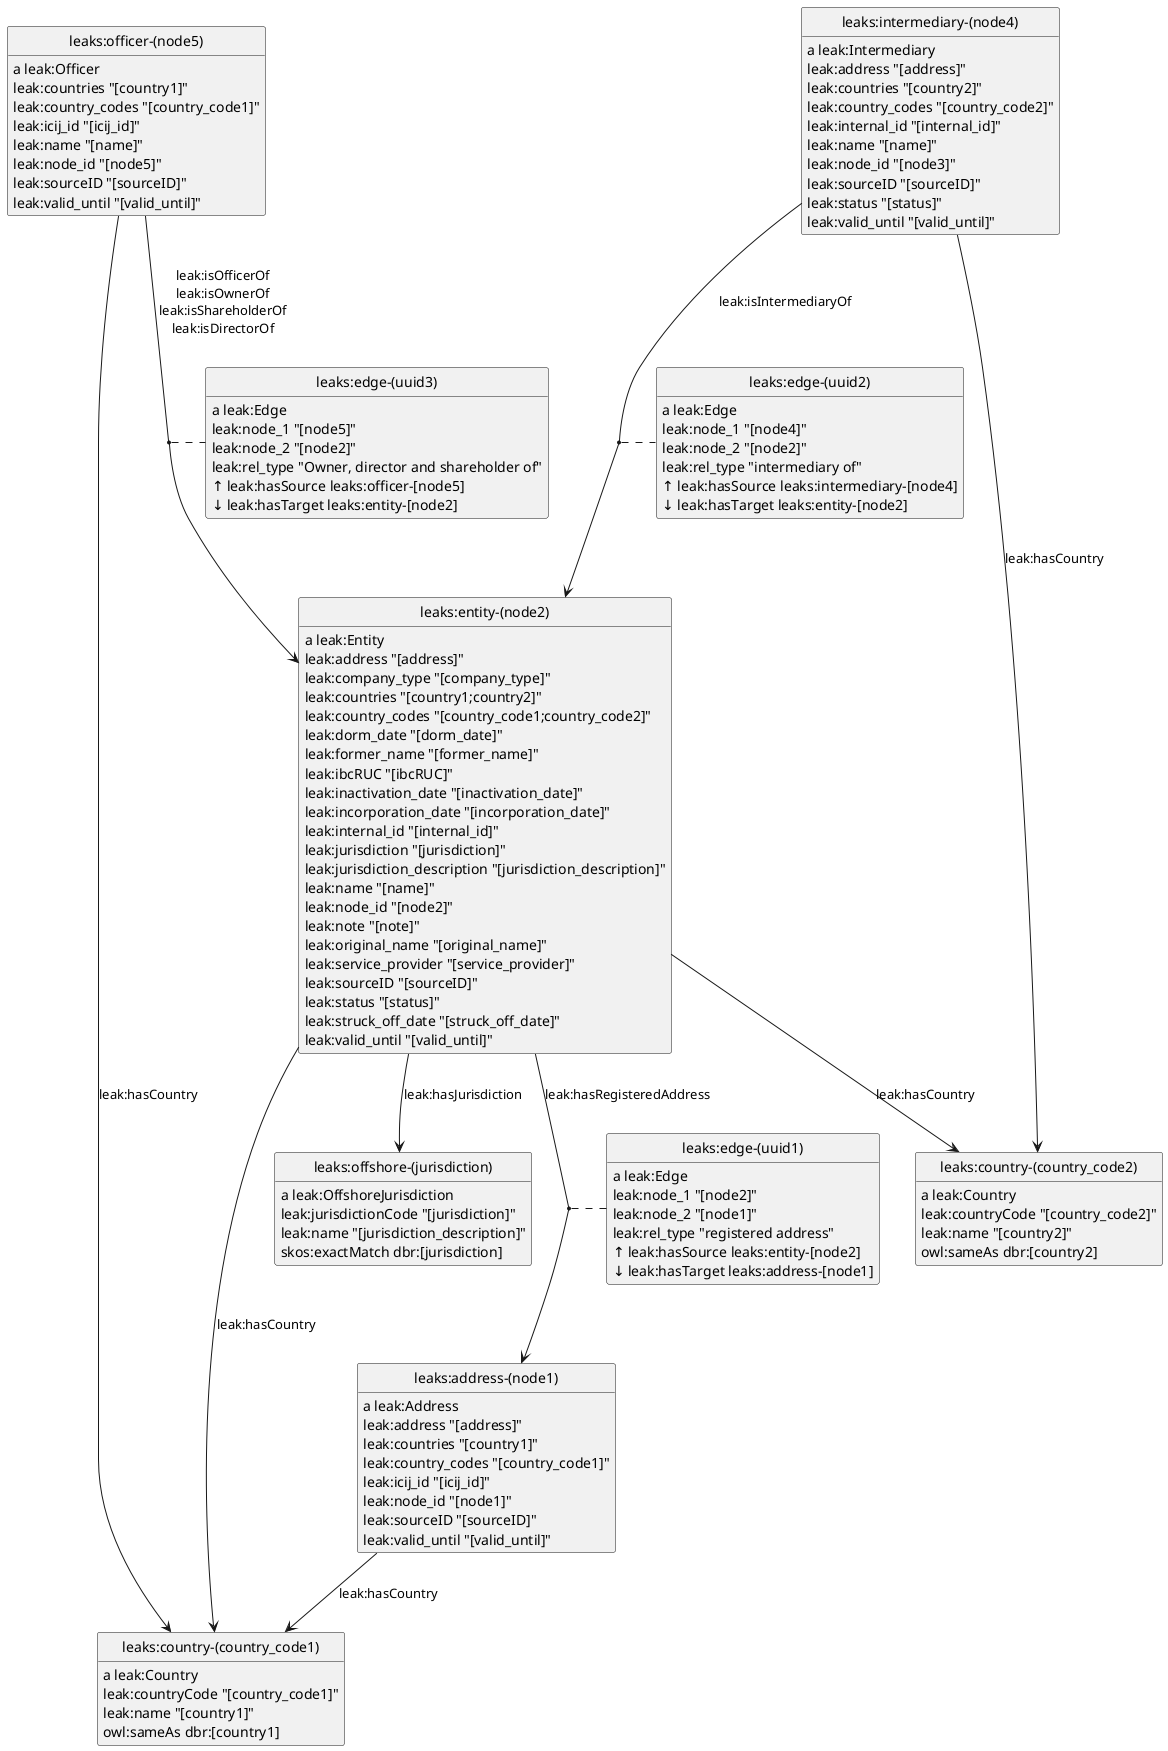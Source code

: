 @startuml
hide empty methods
hide empty attributes
hide circle
skinparam classAttributeIconSize 0
class leaks_intermediary__node4_ as "leaks:intermediary-(node4)"
leaks_intermediary__node4_ : a leak:Intermediary
class leaks_country__country_code2_ as "leaks:country-(country_code2)"
leaks_intermediary__node4_ --> leaks_country__country_code2_ : leak:hasCountry
class leaks_entity__node2_ as "leaks:entity-(node2)"
leaks_intermediary__node4_ --> leaks_entity__node2_ : leak:isIntermediaryOf
leaks_intermediary__node4_ : leak:address "[address]"
leaks_intermediary__node4_ : leak:countries "[country2]"
leaks_intermediary__node4_ : leak:country_codes "[country_code2]"
leaks_intermediary__node4_ : leak:internal_id "[internal_id]"
leaks_intermediary__node4_ : leak:name "[name]"
leaks_intermediary__node4_ : leak:node_id "[node3]"
leaks_intermediary__node4_ : leak:sourceID "[sourceID]"
leaks_intermediary__node4_ : leak:status "[status]"
leaks_intermediary__node4_ : leak:valid_until "[valid_until]"
class leaks_edge__uuid1_ as "leaks:edge-(uuid1)"
leaks_edge__uuid1_ : a leak:Edge
leaks_edge__uuid1_ : leak:node_1 "[node2]"
leaks_edge__uuid1_ : leak:node_2 "[node1]"
leaks_edge__uuid1_ : leak:rel_type "registered address"
class leaks_edge__uuid2_ as "leaks:edge-(uuid2)"
leaks_edge__uuid2_ : a leak:Edge
leaks_edge__uuid2_ : leak:node_1 "[node4]"
leaks_edge__uuid2_ : leak:node_2 "[node2]"
leaks_edge__uuid2_ : leak:rel_type "intermediary of"
class leaks_officer__node5_ as "leaks:officer-(node5)"
leaks_officer__node5_ : a leak:Officer
leaks_officer__node5_ --> leaks_entity__node2_ : leak:isOfficerOf\nleak:isOwnerOf\nleak:isShareholderOf\nleak:isDirectorOf
class leaks_country__country_code1_ as "leaks:country-(country_code1)"
leaks_officer__node5_ --> leaks_country__country_code1_ : leak:hasCountry
leaks_officer__node5_ : leak:countries "[country1]"
leaks_officer__node5_ : leak:country_codes "[country_code1]"
leaks_officer__node5_ : leak:icij_id "[icij_id]"
leaks_officer__node5_ : leak:name "[name]"
leaks_officer__node5_ : leak:node_id "[node5]"
leaks_officer__node5_ : leak:sourceID "[sourceID]"
leaks_officer__node5_ : leak:valid_until "[valid_until]"
leaks_country__country_code1_ : a leak:Country
leaks_country__country_code1_ : leak:countryCode "[country_code1]"
leaks_country__country_code1_ : leak:name "[country1]"
leaks_country__country_code1_ : owl:sameAs dbr:[country1]
leaks_entity__node2_ : a leak:Entity
leaks_entity__node2_ --> leaks_country__country_code2_ : leak:hasCountry
class leaks_offshore__jurisdiction_ as "leaks:offshore-(jurisdiction)"
leaks_entity__node2_ --> leaks_offshore__jurisdiction_ : leak:hasJurisdiction
class leaks_address__node1_ as "leaks:address-(node1)"
leaks_entity__node2_ --> leaks_address__node1_ : leak:hasRegisteredAddress
leaks_entity__node2_ --> leaks_country__country_code1_ : leak:hasCountry
leaks_entity__node2_ : leak:address "[address]"
leaks_entity__node2_ : leak:company_type "[company_type]"
leaks_entity__node2_ : leak:countries "[country1;country2]"
leaks_entity__node2_ : leak:country_codes "[country_code1;country_code2]"
leaks_entity__node2_ : leak:dorm_date "[dorm_date]"
leaks_entity__node2_ : leak:former_name "[former_name]"
leaks_entity__node2_ : leak:ibcRUC "[ibcRUC]"
leaks_entity__node2_ : leak:inactivation_date "[inactivation_date]"
leaks_entity__node2_ : leak:incorporation_date "[incorporation_date]"
leaks_entity__node2_ : leak:internal_id "[internal_id]"
leaks_entity__node2_ : leak:jurisdiction "[jurisdiction]"
leaks_entity__node2_ : leak:jurisdiction_description "[jurisdiction_description]"
leaks_entity__node2_ : leak:name "[name]"
leaks_entity__node2_ : leak:node_id "[node2]"
leaks_entity__node2_ : leak:note "[note]"
leaks_entity__node2_ : leak:original_name "[original_name]"
leaks_entity__node2_ : leak:service_provider "[service_provider]"
leaks_entity__node2_ : leak:sourceID "[sourceID]"
leaks_entity__node2_ : leak:status "[status]"
leaks_entity__node2_ : leak:struck_off_date "[struck_off_date]"
leaks_entity__node2_ : leak:valid_until "[valid_until]"
class leaks_edge__uuid3_ as "leaks:edge-(uuid3)"
leaks_edge__uuid3_ : a leak:Edge
leaks_edge__uuid3_ : leak:node_1 "[node5]"
leaks_edge__uuid3_ : leak:node_2 "[node2]"
leaks_edge__uuid3_ : leak:rel_type "Owner, director and shareholder of"
leaks_offshore__jurisdiction_ : a leak:OffshoreJurisdiction
leaks_offshore__jurisdiction_ : leak:jurisdictionCode "[jurisdiction]"
leaks_offshore__jurisdiction_ : leak:name "[jurisdiction_description]"
leaks_offshore__jurisdiction_ : skos:exactMatch dbr:[jurisdiction]
leaks_country__country_code2_ : a leak:Country
leaks_country__country_code2_ : leak:countryCode "[country_code2]"
leaks_country__country_code2_ : leak:name "[country2]"
leaks_country__country_code2_ : owl:sameAs dbr:[country2]
leaks_address__node1_ : a leak:Address
leaks_address__node1_ --> leaks_country__country_code1_ : leak:hasCountry
leaks_address__node1_ : leak:address "[address]"
leaks_address__node1_ : leak:countries "[country1]"
leaks_address__node1_ : leak:country_codes "[country_code1]"
leaks_address__node1_ : leak:icij_id "[icij_id]"
leaks_address__node1_ : leak:node_id "[node1]"
leaks_address__node1_ : leak:sourceID "[sourceID]"
leaks_address__node1_ : leak:valid_until "[valid_until]"
(leaks_intermediary__node4_, leaks_entity__node2_) . leaks_edge__uuid2_
leaks_edge__uuid2_ : ↑ leak:hasSource leaks:intermediary-[node4]
leaks_edge__uuid2_ : ↓ leak:hasTarget leaks:entity-[node2]
(leaks_entity__node2_, leaks_address__node1_) . leaks_edge__uuid1_
leaks_edge__uuid1_ : ↑ leak:hasSource leaks:entity-[node2]
leaks_edge__uuid1_ : ↓ leak:hasTarget leaks:address-[node1]
(leaks_officer__node5_, leaks_entity__node2_) . leaks_edge__uuid3_
leaks_edge__uuid3_ : ↑ leak:hasSource leaks:officer-[node5]
leaks_edge__uuid3_ : ↓ leak:hasTarget leaks:entity-[node2]
@enduml
